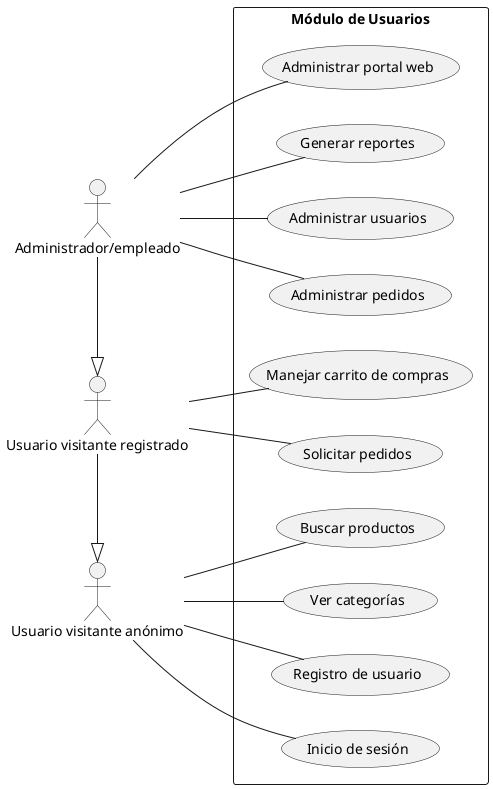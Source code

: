 @startuml usecase1
left to right direction

actor "Usuario visitante anónimo" as VA
actor "Usuario visitante registrado" as VR
actor "Administrador/empleado" as A

rectangle "Módulo de Usuarios" {
    usecase "Buscar productos" as UC1
    usecase "Ver categorías" as UC2
    usecase "Manejar carrito de compras" as UC3
    usecase "Solicitar pedidos" as UC4
    usecase "Administrar usuarios" as UC5
    usecase "Administrar pedidos" as UC6
    usecase "Administrar portal web" as UC7
    usecase "Generar reportes" as UC8
    usecase "Registro de usuario" as UC9
    usecase "Inicio de sesión" as UC10
}

VR -|> VA
A -|> VR

VA -- UC1

VA -- UC2

VR -- UC3

VR -- UC4

A -- UC5
A -- UC6
A -- UC7
A -- UC8

VA -- UC9
VA -- UC10

@enduml
